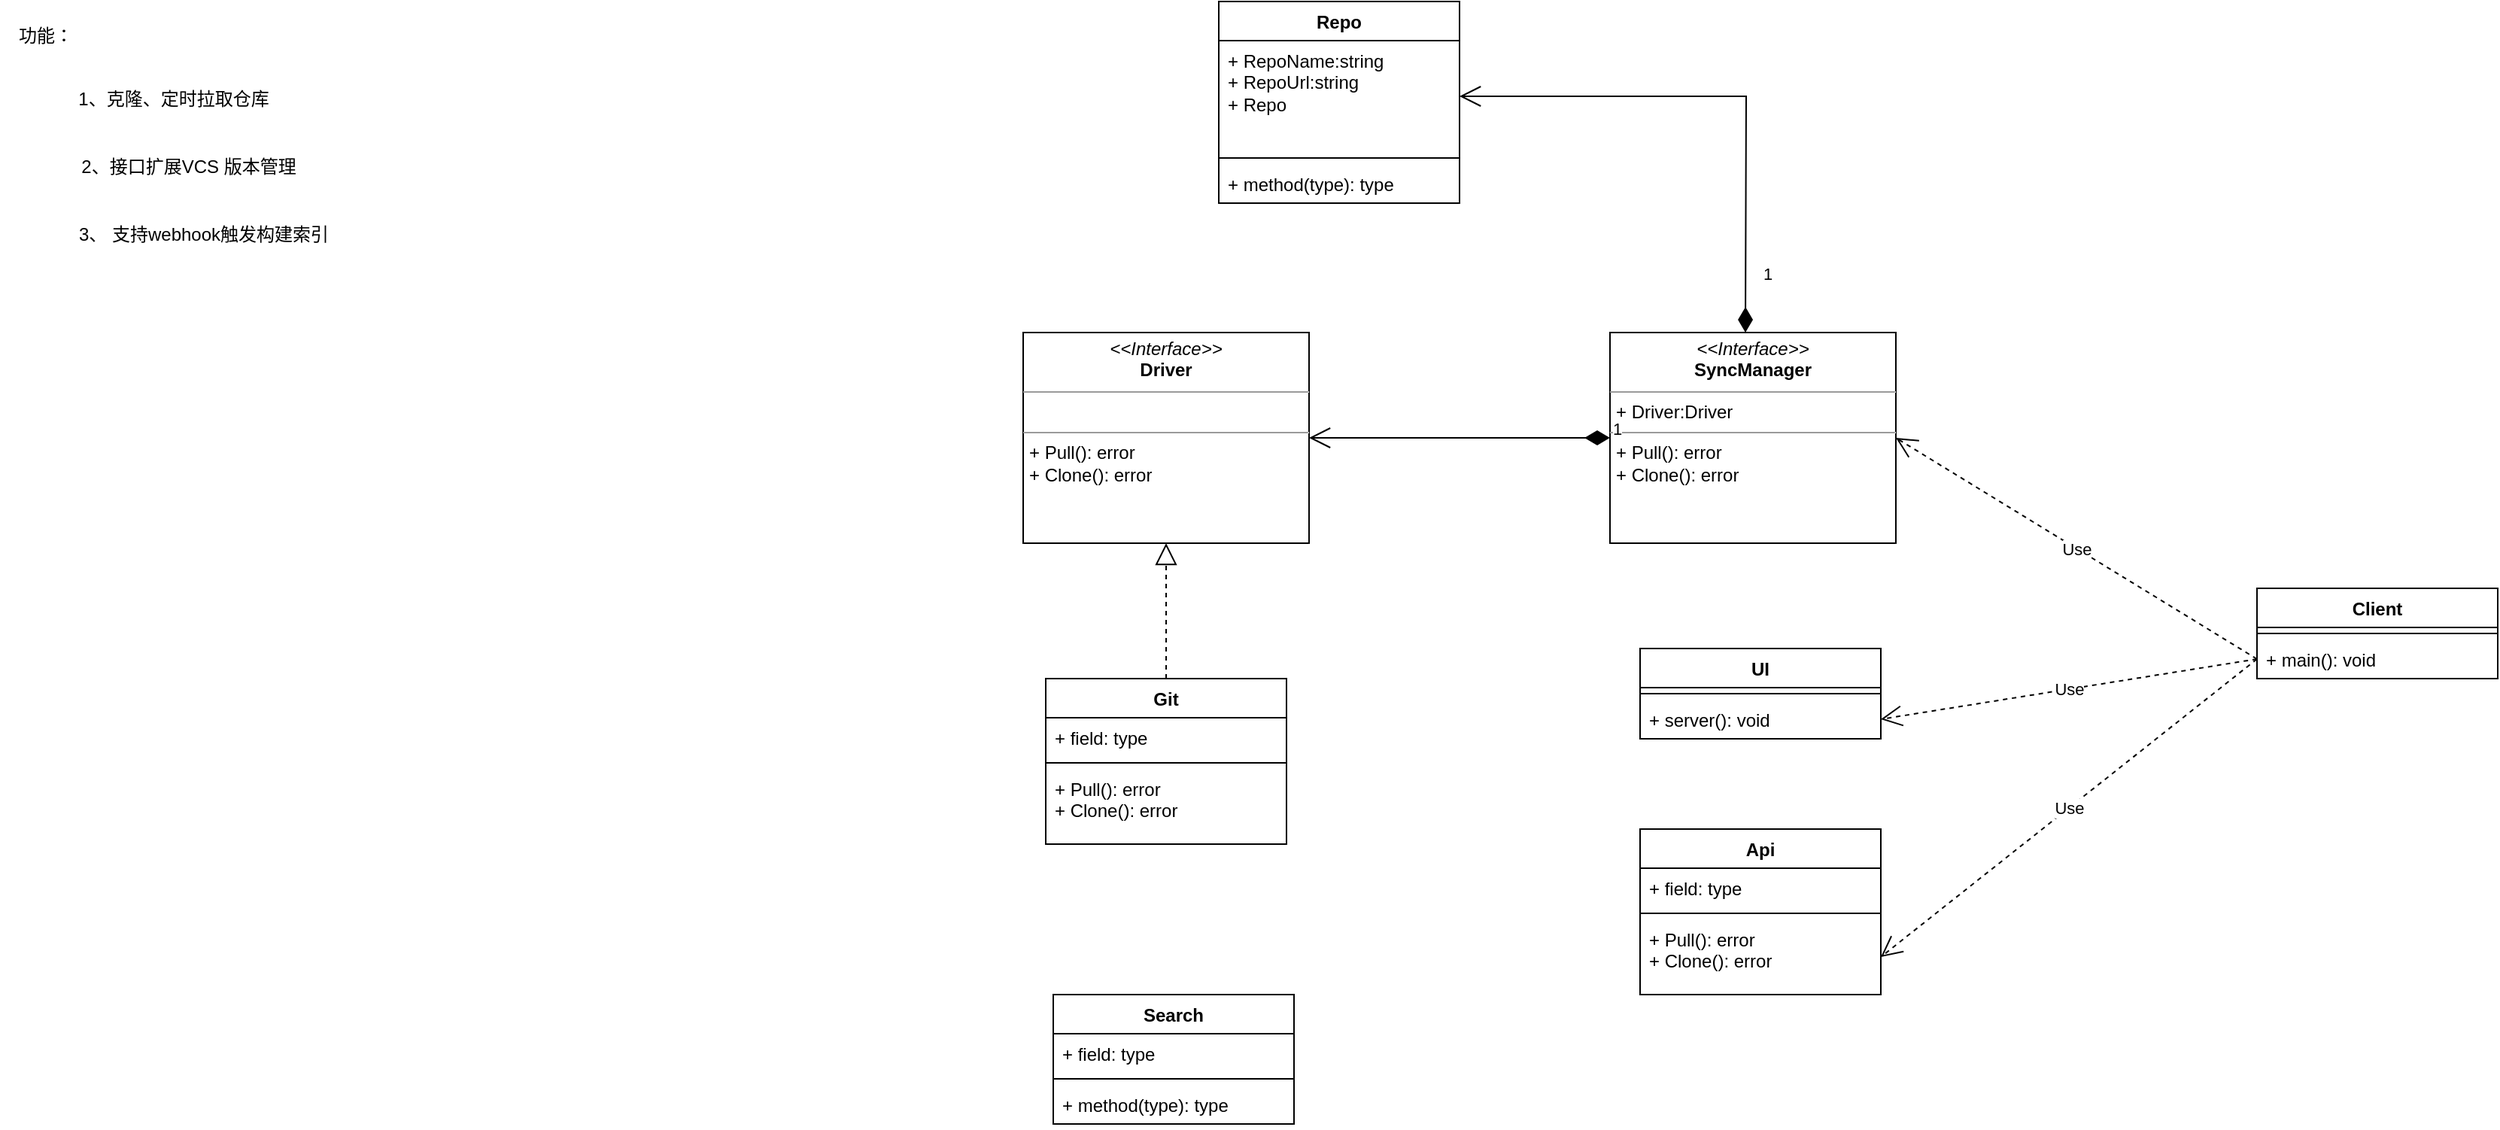 <mxfile version="22.1.4" type="github">
  <diagram id="C5RBs43oDa-KdzZeNtuy" name="Page-1">
    <mxGraphModel dx="1926" dy="667" grid="1" gridSize="10" guides="1" tooltips="1" connect="1" arrows="1" fold="1" page="1" pageScale="1" pageWidth="827" pageHeight="1169" math="0" shadow="0">
      <root>
        <mxCell id="WIyWlLk6GJQsqaUBKTNV-0" />
        <mxCell id="WIyWlLk6GJQsqaUBKTNV-1" parent="WIyWlLk6GJQsqaUBKTNV-0" />
        <mxCell id="Ib5khQdBiJETnkIjzN1l-0" value="Client" style="swimlane;fontStyle=1;align=center;verticalAlign=top;childLayout=stackLayout;horizontal=1;startSize=26;horizontalStack=0;resizeParent=1;resizeParentMax=0;resizeLast=0;collapsible=1;marginBottom=0;whiteSpace=wrap;html=1;" parent="WIyWlLk6GJQsqaUBKTNV-1" vertex="1">
          <mxGeometry x="1280" y="880" width="160" height="60" as="geometry" />
        </mxCell>
        <mxCell id="Ib5khQdBiJETnkIjzN1l-2" value="" style="line;strokeWidth=1;fillColor=none;align=left;verticalAlign=middle;spacingTop=-1;spacingLeft=3;spacingRight=3;rotatable=0;labelPosition=right;points=[];portConstraint=eastwest;strokeColor=inherit;" parent="Ib5khQdBiJETnkIjzN1l-0" vertex="1">
          <mxGeometry y="26" width="160" height="8" as="geometry" />
        </mxCell>
        <mxCell id="Ib5khQdBiJETnkIjzN1l-3" value="+ main(): void" style="text;strokeColor=none;fillColor=none;align=left;verticalAlign=top;spacingLeft=4;spacingRight=4;overflow=hidden;rotatable=0;points=[[0,0.5],[1,0.5]];portConstraint=eastwest;whiteSpace=wrap;html=1;" parent="Ib5khQdBiJETnkIjzN1l-0" vertex="1">
          <mxGeometry y="34" width="160" height="26" as="geometry" />
        </mxCell>
        <mxCell id="Ib5khQdBiJETnkIjzN1l-4" value="UI" style="swimlane;fontStyle=1;align=center;verticalAlign=top;childLayout=stackLayout;horizontal=1;startSize=26;horizontalStack=0;resizeParent=1;resizeParentMax=0;resizeLast=0;collapsible=1;marginBottom=0;whiteSpace=wrap;html=1;" parent="WIyWlLk6GJQsqaUBKTNV-1" vertex="1">
          <mxGeometry x="870" y="920" width="160" height="60" as="geometry" />
        </mxCell>
        <mxCell id="Ib5khQdBiJETnkIjzN1l-6" value="" style="line;strokeWidth=1;fillColor=none;align=left;verticalAlign=middle;spacingTop=-1;spacingLeft=3;spacingRight=3;rotatable=0;labelPosition=right;points=[];portConstraint=eastwest;strokeColor=inherit;" parent="Ib5khQdBiJETnkIjzN1l-4" vertex="1">
          <mxGeometry y="26" width="160" height="8" as="geometry" />
        </mxCell>
        <mxCell id="Ib5khQdBiJETnkIjzN1l-7" value="+ server(): void" style="text;strokeColor=none;fillColor=none;align=left;verticalAlign=top;spacingLeft=4;spacingRight=4;overflow=hidden;rotatable=0;points=[[0,0.5],[1,0.5]];portConstraint=eastwest;whiteSpace=wrap;html=1;" parent="Ib5khQdBiJETnkIjzN1l-4" vertex="1">
          <mxGeometry y="34" width="160" height="26" as="geometry" />
        </mxCell>
        <mxCell id="Ib5khQdBiJETnkIjzN1l-13" value="&lt;p style=&quot;margin:0px;margin-top:4px;text-align:center;&quot;&gt;&lt;i&gt;&amp;lt;&amp;lt;Interface&amp;gt;&amp;gt;&lt;/i&gt;&lt;br&gt;&lt;b&gt;Driver&lt;/b&gt;&lt;/p&gt;&lt;hr size=&quot;1&quot;&gt;&lt;p style=&quot;margin:0px;margin-left:4px;&quot;&gt;&lt;br&gt;&lt;/p&gt;&lt;hr size=&quot;1&quot;&gt;&lt;p style=&quot;margin:0px;margin-left:4px;&quot;&gt;+ Pull(): error&lt;br&gt;+ Clone(): error&lt;br&gt;&lt;br&gt;&lt;/p&gt;" style="verticalAlign=top;align=left;overflow=fill;fontSize=12;fontFamily=Helvetica;html=1;whiteSpace=wrap;" parent="WIyWlLk6GJQsqaUBKTNV-1" vertex="1">
          <mxGeometry x="460" y="710" width="190" height="140" as="geometry" />
        </mxCell>
        <mxCell id="Ib5khQdBiJETnkIjzN1l-14" value="Git" style="swimlane;fontStyle=1;align=center;verticalAlign=top;childLayout=stackLayout;horizontal=1;startSize=26;horizontalStack=0;resizeParent=1;resizeParentMax=0;resizeLast=0;collapsible=1;marginBottom=0;whiteSpace=wrap;html=1;" parent="WIyWlLk6GJQsqaUBKTNV-1" vertex="1">
          <mxGeometry x="475" y="940" width="160" height="110" as="geometry" />
        </mxCell>
        <mxCell id="Ib5khQdBiJETnkIjzN1l-15" value="+ field: type" style="text;strokeColor=none;fillColor=none;align=left;verticalAlign=top;spacingLeft=4;spacingRight=4;overflow=hidden;rotatable=0;points=[[0,0.5],[1,0.5]];portConstraint=eastwest;whiteSpace=wrap;html=1;" parent="Ib5khQdBiJETnkIjzN1l-14" vertex="1">
          <mxGeometry y="26" width="160" height="26" as="geometry" />
        </mxCell>
        <mxCell id="Ib5khQdBiJETnkIjzN1l-16" value="" style="line;strokeWidth=1;fillColor=none;align=left;verticalAlign=middle;spacingTop=-1;spacingLeft=3;spacingRight=3;rotatable=0;labelPosition=right;points=[];portConstraint=eastwest;strokeColor=inherit;" parent="Ib5khQdBiJETnkIjzN1l-14" vertex="1">
          <mxGeometry y="52" width="160" height="8" as="geometry" />
        </mxCell>
        <mxCell id="Ib5khQdBiJETnkIjzN1l-17" value="+ Pull(): error&lt;br style=&quot;border-color: var(--border-color);&quot;&gt;+ Clone(): error" style="text;strokeColor=none;fillColor=none;align=left;verticalAlign=top;spacingLeft=4;spacingRight=4;overflow=hidden;rotatable=0;points=[[0,0.5],[1,0.5]];portConstraint=eastwest;whiteSpace=wrap;html=1;" parent="Ib5khQdBiJETnkIjzN1l-14" vertex="1">
          <mxGeometry y="60" width="160" height="50" as="geometry" />
        </mxCell>
        <mxCell id="Ib5khQdBiJETnkIjzN1l-18" value="" style="endArrow=block;dashed=1;endFill=0;endSize=12;html=1;rounded=0;exitX=0.5;exitY=0;exitDx=0;exitDy=0;" parent="WIyWlLk6GJQsqaUBKTNV-1" source="Ib5khQdBiJETnkIjzN1l-14" edge="1">
          <mxGeometry width="160" relative="1" as="geometry">
            <mxPoint x="560" y="910" as="sourcePoint" />
            <mxPoint x="555" y="850" as="targetPoint" />
          </mxGeometry>
        </mxCell>
        <mxCell id="Ib5khQdBiJETnkIjzN1l-24" value="Repo" style="swimlane;fontStyle=1;align=center;verticalAlign=top;childLayout=stackLayout;horizontal=1;startSize=26;horizontalStack=0;resizeParent=1;resizeParentMax=0;resizeLast=0;collapsible=1;marginBottom=0;whiteSpace=wrap;html=1;" parent="WIyWlLk6GJQsqaUBKTNV-1" vertex="1">
          <mxGeometry x="590" y="490" width="160" height="134" as="geometry" />
        </mxCell>
        <mxCell id="Ib5khQdBiJETnkIjzN1l-25" value="+ RepoName:string&lt;br&gt;+ RepoUrl:string&lt;br&gt;+ Repo" style="text;strokeColor=none;fillColor=none;align=left;verticalAlign=top;spacingLeft=4;spacingRight=4;overflow=hidden;rotatable=0;points=[[0,0.5],[1,0.5]];portConstraint=eastwest;whiteSpace=wrap;html=1;" parent="Ib5khQdBiJETnkIjzN1l-24" vertex="1">
          <mxGeometry y="26" width="160" height="74" as="geometry" />
        </mxCell>
        <mxCell id="Ib5khQdBiJETnkIjzN1l-26" value="" style="line;strokeWidth=1;fillColor=none;align=left;verticalAlign=middle;spacingTop=-1;spacingLeft=3;spacingRight=3;rotatable=0;labelPosition=right;points=[];portConstraint=eastwest;strokeColor=inherit;" parent="Ib5khQdBiJETnkIjzN1l-24" vertex="1">
          <mxGeometry y="100" width="160" height="8" as="geometry" />
        </mxCell>
        <mxCell id="Ib5khQdBiJETnkIjzN1l-27" value="+ method(type): type" style="text;strokeColor=none;fillColor=none;align=left;verticalAlign=top;spacingLeft=4;spacingRight=4;overflow=hidden;rotatable=0;points=[[0,0.5],[1,0.5]];portConstraint=eastwest;whiteSpace=wrap;html=1;" parent="Ib5khQdBiJETnkIjzN1l-24" vertex="1">
          <mxGeometry y="108" width="160" height="26" as="geometry" />
        </mxCell>
        <mxCell id="Ib5khQdBiJETnkIjzN1l-28" value="功能：" style="text;html=1;align=center;verticalAlign=middle;resizable=0;points=[];autosize=1;strokeColor=none;fillColor=none;" parent="WIyWlLk6GJQsqaUBKTNV-1" vertex="1">
          <mxGeometry x="-220" y="498" width="60" height="30" as="geometry" />
        </mxCell>
        <mxCell id="Ib5khQdBiJETnkIjzN1l-29" value="1、克隆、定时拉取仓库" style="text;html=1;align=center;verticalAlign=middle;resizable=0;points=[];autosize=1;strokeColor=none;fillColor=none;" parent="WIyWlLk6GJQsqaUBKTNV-1" vertex="1">
          <mxGeometry x="-180" y="540" width="150" height="30" as="geometry" />
        </mxCell>
        <mxCell id="Ib5khQdBiJETnkIjzN1l-30" value="2、接口扩展VCS 版本管理" style="text;html=1;align=center;verticalAlign=middle;resizable=0;points=[];autosize=1;strokeColor=none;fillColor=none;" parent="WIyWlLk6GJQsqaUBKTNV-1" vertex="1">
          <mxGeometry x="-180" y="585" width="170" height="30" as="geometry" />
        </mxCell>
        <mxCell id="Ib5khQdBiJETnkIjzN1l-31" value="3、 支持webhook触发构建索引" style="text;html=1;align=center;verticalAlign=middle;resizable=0;points=[];autosize=1;strokeColor=none;fillColor=none;" parent="WIyWlLk6GJQsqaUBKTNV-1" vertex="1">
          <mxGeometry x="-180" y="630" width="190" height="30" as="geometry" />
        </mxCell>
        <mxCell id="Ib5khQdBiJETnkIjzN1l-32" value="Search" style="swimlane;fontStyle=1;align=center;verticalAlign=top;childLayout=stackLayout;horizontal=1;startSize=26;horizontalStack=0;resizeParent=1;resizeParentMax=0;resizeLast=0;collapsible=1;marginBottom=0;whiteSpace=wrap;html=1;" parent="WIyWlLk6GJQsqaUBKTNV-1" vertex="1">
          <mxGeometry x="480" y="1150" width="160" height="86" as="geometry" />
        </mxCell>
        <mxCell id="Ib5khQdBiJETnkIjzN1l-33" value="+ field: type" style="text;strokeColor=none;fillColor=none;align=left;verticalAlign=top;spacingLeft=4;spacingRight=4;overflow=hidden;rotatable=0;points=[[0,0.5],[1,0.5]];portConstraint=eastwest;whiteSpace=wrap;html=1;" parent="Ib5khQdBiJETnkIjzN1l-32" vertex="1">
          <mxGeometry y="26" width="160" height="26" as="geometry" />
        </mxCell>
        <mxCell id="Ib5khQdBiJETnkIjzN1l-34" value="" style="line;strokeWidth=1;fillColor=none;align=left;verticalAlign=middle;spacingTop=-1;spacingLeft=3;spacingRight=3;rotatable=0;labelPosition=right;points=[];portConstraint=eastwest;strokeColor=inherit;" parent="Ib5khQdBiJETnkIjzN1l-32" vertex="1">
          <mxGeometry y="52" width="160" height="8" as="geometry" />
        </mxCell>
        <mxCell id="Ib5khQdBiJETnkIjzN1l-35" value="+ method(type): type" style="text;strokeColor=none;fillColor=none;align=left;verticalAlign=top;spacingLeft=4;spacingRight=4;overflow=hidden;rotatable=0;points=[[0,0.5],[1,0.5]];portConstraint=eastwest;whiteSpace=wrap;html=1;" parent="Ib5khQdBiJETnkIjzN1l-32" vertex="1">
          <mxGeometry y="60" width="160" height="26" as="geometry" />
        </mxCell>
        <mxCell id="GbJoq0eDo0UMEXHiFns8-0" value="&lt;p style=&quot;margin:0px;margin-top:4px;text-align:center;&quot;&gt;&lt;i&gt;&amp;lt;&amp;lt;Interface&amp;gt;&amp;gt;&lt;/i&gt;&lt;br&gt;&lt;b&gt;SyncManager&lt;/b&gt;&lt;/p&gt;&lt;hr size=&quot;1&quot;&gt;&lt;p style=&quot;margin:0px;margin-left:4px;&quot;&gt;+ Driver:Driver&lt;/p&gt;&lt;hr size=&quot;1&quot;&gt;&lt;p style=&quot;margin:0px;margin-left:4px;&quot;&gt;+ Pull(): error&lt;br&gt;+ Clone(): error&lt;br&gt;&lt;br&gt;&lt;/p&gt;" style="verticalAlign=top;align=left;overflow=fill;fontSize=12;fontFamily=Helvetica;html=1;whiteSpace=wrap;" vertex="1" parent="WIyWlLk6GJQsqaUBKTNV-1">
          <mxGeometry x="850" y="710" width="190" height="140" as="geometry" />
        </mxCell>
        <mxCell id="GbJoq0eDo0UMEXHiFns8-1" value="Api" style="swimlane;fontStyle=1;align=center;verticalAlign=top;childLayout=stackLayout;horizontal=1;startSize=26;horizontalStack=0;resizeParent=1;resizeParentMax=0;resizeLast=0;collapsible=1;marginBottom=0;whiteSpace=wrap;html=1;" vertex="1" parent="WIyWlLk6GJQsqaUBKTNV-1">
          <mxGeometry x="870" y="1040" width="160" height="110" as="geometry" />
        </mxCell>
        <mxCell id="GbJoq0eDo0UMEXHiFns8-2" value="+ field: type" style="text;strokeColor=none;fillColor=none;align=left;verticalAlign=top;spacingLeft=4;spacingRight=4;overflow=hidden;rotatable=0;points=[[0,0.5],[1,0.5]];portConstraint=eastwest;whiteSpace=wrap;html=1;" vertex="1" parent="GbJoq0eDo0UMEXHiFns8-1">
          <mxGeometry y="26" width="160" height="26" as="geometry" />
        </mxCell>
        <mxCell id="GbJoq0eDo0UMEXHiFns8-3" value="" style="line;strokeWidth=1;fillColor=none;align=left;verticalAlign=middle;spacingTop=-1;spacingLeft=3;spacingRight=3;rotatable=0;labelPosition=right;points=[];portConstraint=eastwest;strokeColor=inherit;" vertex="1" parent="GbJoq0eDo0UMEXHiFns8-1">
          <mxGeometry y="52" width="160" height="8" as="geometry" />
        </mxCell>
        <mxCell id="GbJoq0eDo0UMEXHiFns8-4" value="+ Pull(): error&lt;br style=&quot;border-color: var(--border-color);&quot;&gt;+ Clone(): error" style="text;strokeColor=none;fillColor=none;align=left;verticalAlign=top;spacingLeft=4;spacingRight=4;overflow=hidden;rotatable=0;points=[[0,0.5],[1,0.5]];portConstraint=eastwest;whiteSpace=wrap;html=1;" vertex="1" parent="GbJoq0eDo0UMEXHiFns8-1">
          <mxGeometry y="60" width="160" height="50" as="geometry" />
        </mxCell>
        <mxCell id="GbJoq0eDo0UMEXHiFns8-8" value="Use" style="endArrow=open;endSize=12;dashed=1;html=1;rounded=0;exitX=0;exitY=0.5;exitDx=0;exitDy=0;entryX=1;entryY=0.5;entryDx=0;entryDy=0;" edge="1" parent="WIyWlLk6GJQsqaUBKTNV-1" source="Ib5khQdBiJETnkIjzN1l-3" target="GbJoq0eDo0UMEXHiFns8-0">
          <mxGeometry width="160" relative="1" as="geometry">
            <mxPoint x="1170" y="770" as="sourcePoint" />
            <mxPoint x="1330" y="770" as="targetPoint" />
          </mxGeometry>
        </mxCell>
        <mxCell id="GbJoq0eDo0UMEXHiFns8-9" value="1" style="endArrow=open;html=1;endSize=12;startArrow=diamondThin;startSize=14;startFill=1;edgeStyle=orthogonalEdgeStyle;align=left;verticalAlign=bottom;rounded=0;entryX=1;entryY=0.5;entryDx=0;entryDy=0;" edge="1" parent="WIyWlLk6GJQsqaUBKTNV-1" target="Ib5khQdBiJETnkIjzN1l-25">
          <mxGeometry x="-0.827" y="-10" relative="1" as="geometry">
            <mxPoint x="940" y="710" as="sourcePoint" />
            <mxPoint x="770" y="590" as="targetPoint" />
            <mxPoint as="offset" />
          </mxGeometry>
        </mxCell>
        <mxCell id="GbJoq0eDo0UMEXHiFns8-10" value="1" style="endArrow=open;html=1;endSize=12;startArrow=diamondThin;startSize=14;startFill=1;edgeStyle=orthogonalEdgeStyle;align=left;verticalAlign=bottom;rounded=0;exitX=0;exitY=0.5;exitDx=0;exitDy=0;" edge="1" parent="WIyWlLk6GJQsqaUBKTNV-1" source="GbJoq0eDo0UMEXHiFns8-0" target="Ib5khQdBiJETnkIjzN1l-13">
          <mxGeometry x="-1" y="3" relative="1" as="geometry">
            <mxPoint x="740" y="810" as="sourcePoint" />
            <mxPoint x="900" y="810" as="targetPoint" />
          </mxGeometry>
        </mxCell>
        <mxCell id="GbJoq0eDo0UMEXHiFns8-11" value="Use" style="endArrow=open;endSize=12;dashed=1;html=1;rounded=0;entryX=1;entryY=0.5;entryDx=0;entryDy=0;exitX=0;exitY=0.5;exitDx=0;exitDy=0;" edge="1" parent="WIyWlLk6GJQsqaUBKTNV-1" source="Ib5khQdBiJETnkIjzN1l-3" target="Ib5khQdBiJETnkIjzN1l-7">
          <mxGeometry width="160" relative="1" as="geometry">
            <mxPoint x="1280" y="820" as="sourcePoint" />
            <mxPoint x="1050" y="790" as="targetPoint" />
          </mxGeometry>
        </mxCell>
        <mxCell id="GbJoq0eDo0UMEXHiFns8-12" value="Use" style="endArrow=open;endSize=12;dashed=1;html=1;rounded=0;exitX=0;exitY=0.5;exitDx=0;exitDy=0;entryX=1;entryY=0.5;entryDx=0;entryDy=0;" edge="1" parent="WIyWlLk6GJQsqaUBKTNV-1" source="Ib5khQdBiJETnkIjzN1l-3" target="GbJoq0eDo0UMEXHiFns8-4">
          <mxGeometry width="160" relative="1" as="geometry">
            <mxPoint x="1306" y="840" as="sourcePoint" />
            <mxPoint x="1060" y="800" as="targetPoint" />
          </mxGeometry>
        </mxCell>
      </root>
    </mxGraphModel>
  </diagram>
</mxfile>
